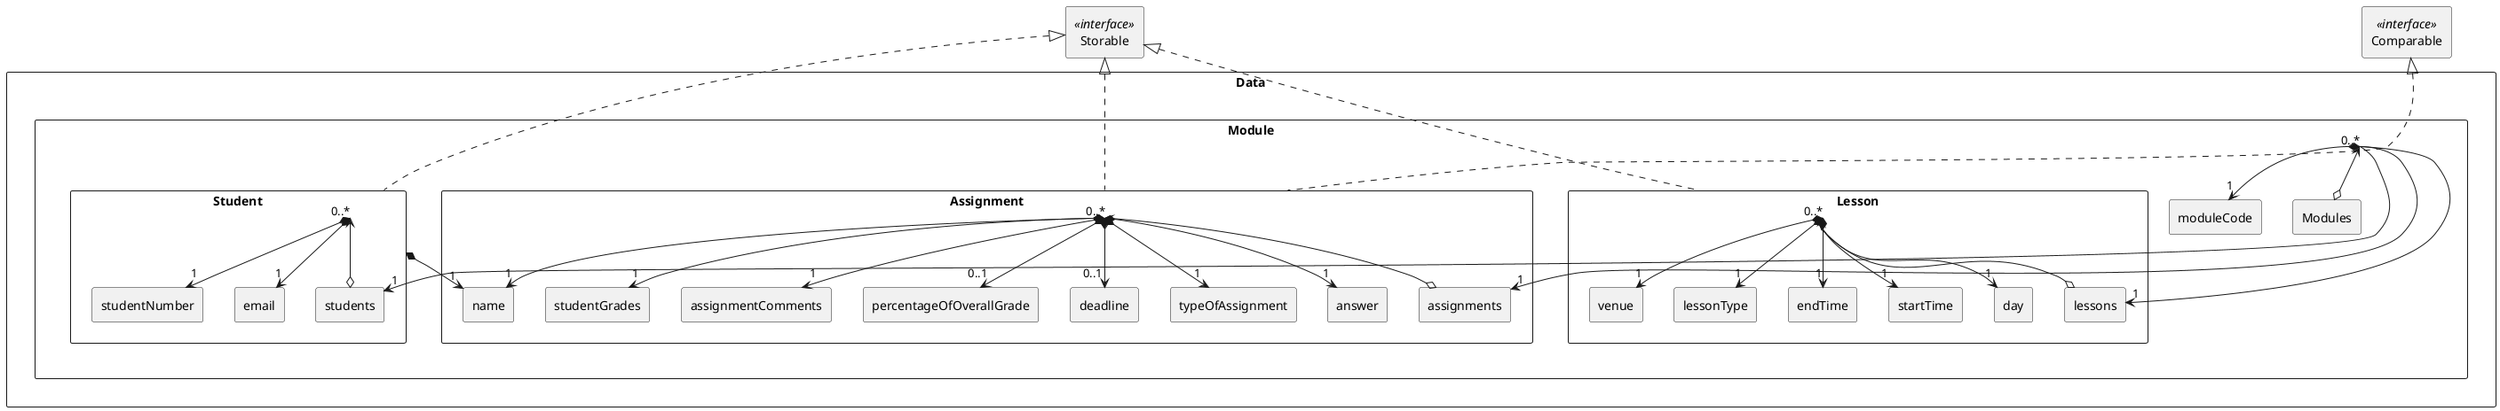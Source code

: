 @startuml
skinparam componentStyle rectangle
skinparam packageStyle rectangle

Interface [Storable] <<interface>>
Interface [Comparable] <<interface>>
package Data {

  package "Module" {
      [Modules] o--> "0..*" [Module]
      [Module] *--> "1" [moduleCode]
      package "Assignment" {
        [Module] ---> "1" [assignments]
        [assignments] o--> "0..*" [Assignment]
        [Assignment] *--> "1" [name]
        [Assignment] *--> "1" [typeOfAssignment]
        [Assignment] *--> "0..1" [deadline]
        [Assignment] *--> "0..1" [percentageOfOverallGrade]
        [Assignment] *--> "1" [assignmentComments]
        [Assignment] *--> "1" [studentGrades]
        [Assignment] *--> "1" [answer]
      }
      package "Lesson" {
        [Module] ---> "1" [lessons]
        [lessons] o--> "0..*" [Lesson]
        [Lesson] *--> "1" [lessonType]
        [Lesson] *--> "1" [venue]
        [Lesson] *--> "1" [day]
        [Lesson] *--> "1" [startTime]
        [Lesson] *--> "1" [endTime]
      }
      package "Student" {
        [Module] ---> "1" [students]
        [students] o--> "0..*" [Student]
        [Student] *--> "1" [name]
        [Student] *--> "1" [studentNumber]
        [Student] *--> "1" [email]
      }
      [Assignment] ..up.|> Storable
      [Assignment] ..up.|> Comparable
      [Lesson] ..up.|> Storable
      [Student] ..up.|> Storable

  }
}







@enduml